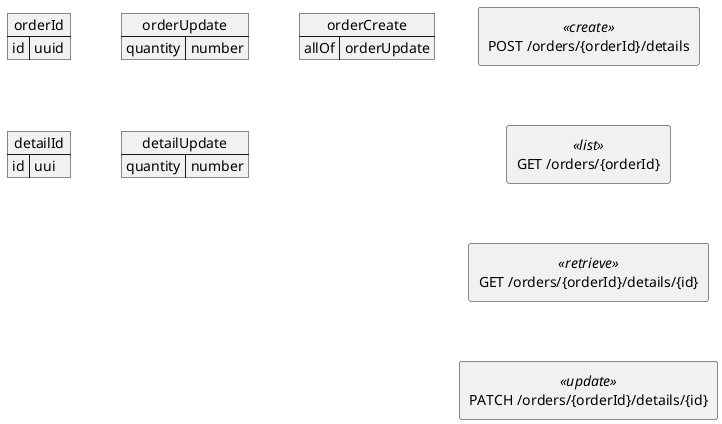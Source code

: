 @startuml

skinparam componentStyle rectangle

together {
  component "POST /orders/{orderId}/details" as create <<create>>
  component "GET /orders/{orderId}" as list <<list>>
  component "GET /orders/{orderId}/details/{id}" as get <<retrieve>>
  component "PATCH /orders/{orderId}/details/{id}" as update <<update>>
}

create -[hidden]-> list
list -[hidden]-> get
get -[hidden]-> update

map orderId {
  id => uuid
}

map orderUpdate {
  quantity => number
}

map orderCreate {
  allOf => orderUpdate
}

map detailId {
  id => uui
}

map detailUpdate {
  quantity => number
}

@enduml